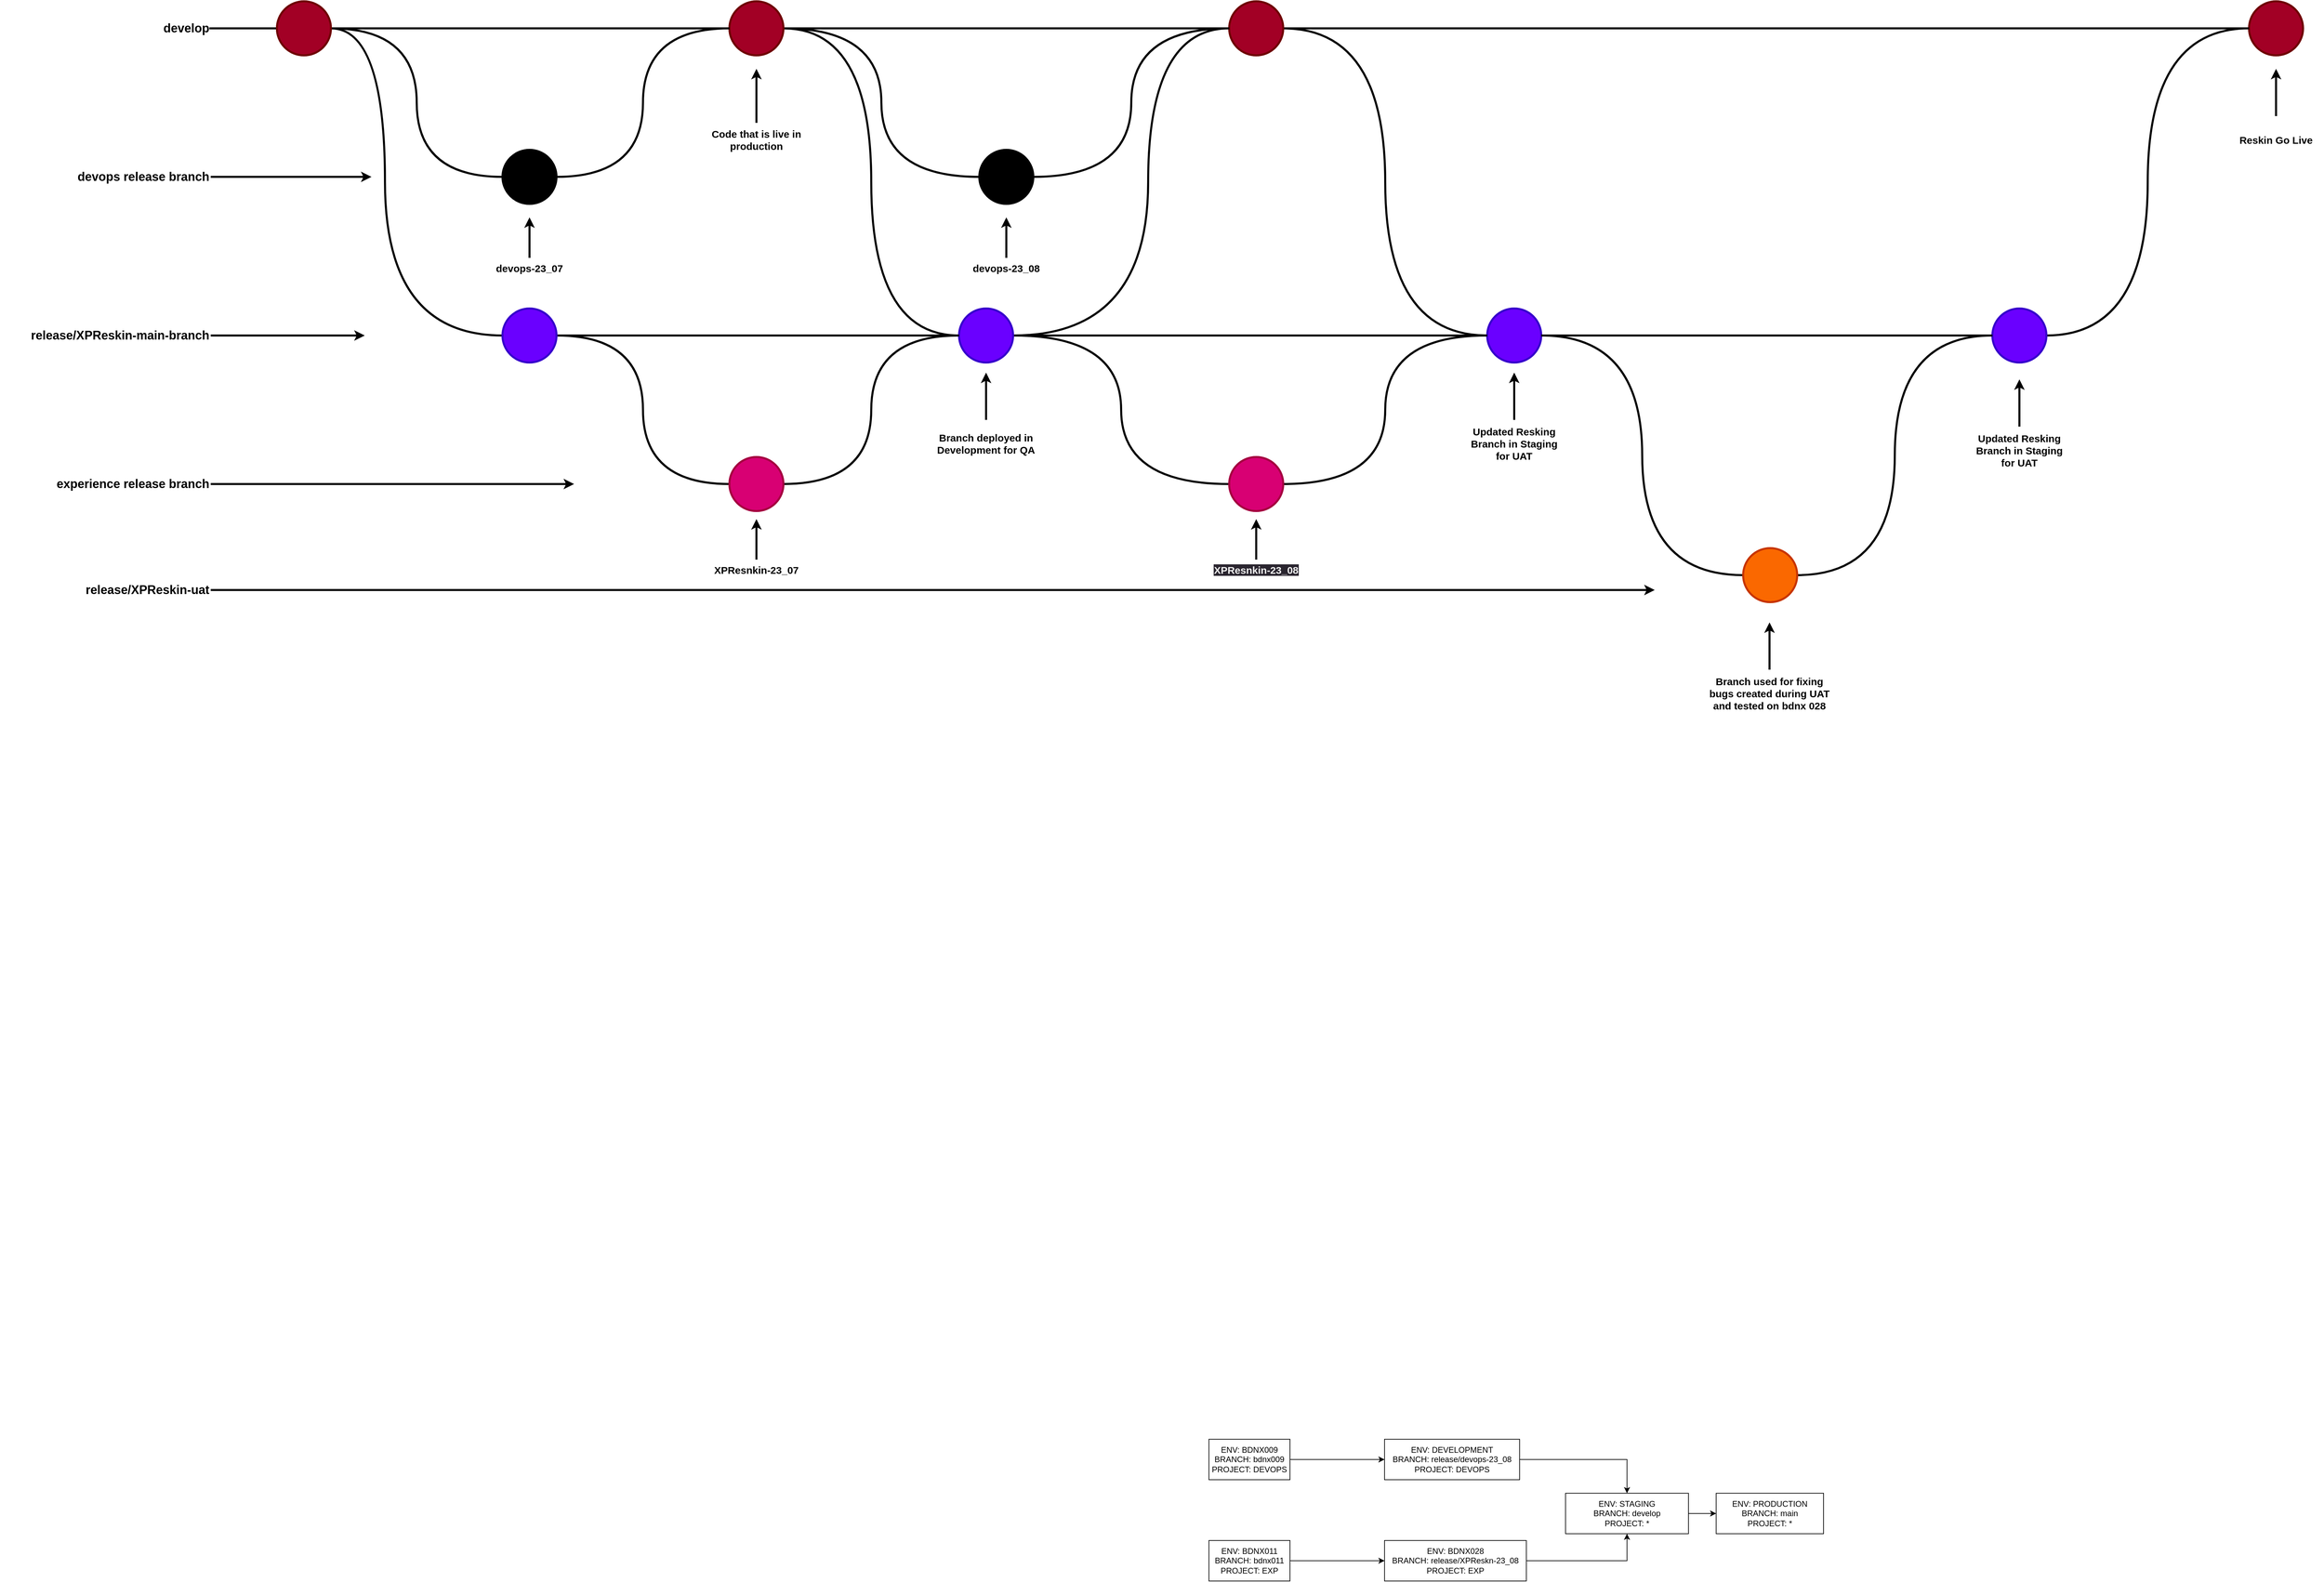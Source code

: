 <mxfile version="21.3.3" type="github">
  <diagram name="Page-1" id="XkX_cjjp-_KfIXsUQLew">
    <mxGraphModel dx="2014" dy="766" grid="1" gridSize="10" guides="1" tooltips="1" connect="1" arrows="1" fold="1" page="1" pageScale="1" pageWidth="827" pageHeight="1169" math="0" shadow="0">
      <root>
        <mxCell id="0" />
        <mxCell id="1" parent="0" />
        <mxCell id="jHTALao59KUQ5XIKS-jL-4" style="edgeStyle=orthogonalEdgeStyle;rounded=0;orthogonalLoop=1;jettySize=auto;html=1;entryX=0;entryY=0.5;entryDx=0;entryDy=0;endArrow=none;endFill=0;curved=1;strokeWidth=3;fontStyle=1;fontSize=15;" parent="1" source="jHTALao59KUQ5XIKS-jL-1" target="jHTALao59KUQ5XIKS-jL-3" edge="1">
          <mxGeometry relative="1" as="geometry" />
        </mxCell>
        <mxCell id="jHTALao59KUQ5XIKS-jL-6" style="edgeStyle=orthogonalEdgeStyle;rounded=0;orthogonalLoop=1;jettySize=auto;html=1;entryX=0;entryY=0.5;entryDx=0;entryDy=0;curved=1;endArrow=none;endFill=0;strokeWidth=3;fontStyle=1;fontSize=15;" parent="1" source="jHTALao59KUQ5XIKS-jL-1" target="jHTALao59KUQ5XIKS-jL-5" edge="1">
          <mxGeometry relative="1" as="geometry" />
        </mxCell>
        <mxCell id="jHTALao59KUQ5XIKS-jL-7" style="edgeStyle=orthogonalEdgeStyle;rounded=0;orthogonalLoop=1;jettySize=auto;html=1;endArrow=none;endFill=0;strokeWidth=3;fontStyle=1;fontSize=15;" parent="1" source="jHTALao59KUQ5XIKS-jL-1" edge="1">
          <mxGeometry relative="1" as="geometry">
            <mxPoint x="-60" y="300" as="targetPoint" />
          </mxGeometry>
        </mxCell>
        <mxCell id="jHTALao59KUQ5XIKS-jL-17" style="edgeStyle=orthogonalEdgeStyle;rounded=0;orthogonalLoop=1;jettySize=auto;html=1;entryX=0;entryY=0.5;entryDx=0;entryDy=0;endArrow=none;endFill=0;curved=1;strokeWidth=3;fontStyle=1;fontSize=15;" parent="1" source="jHTALao59KUQ5XIKS-jL-1" target="jHTALao59KUQ5XIKS-jL-12" edge="1">
          <mxGeometry relative="1" as="geometry">
            <Array as="points">
              <mxPoint x="200" y="300" />
              <mxPoint x="200" y="755" />
            </Array>
          </mxGeometry>
        </mxCell>
        <mxCell id="jHTALao59KUQ5XIKS-jL-1" value="" style="ellipse;whiteSpace=wrap;html=1;aspect=fixed;fillColor=#a20025;fontColor=#ffffff;strokeColor=#6F0000;strokeWidth=3;fontStyle=1;fontSize=15;" parent="1" vertex="1">
          <mxGeometry x="40" y="260" width="80" height="80" as="geometry" />
        </mxCell>
        <mxCell id="jHTALao59KUQ5XIKS-jL-21" style="edgeStyle=orthogonalEdgeStyle;rounded=0;orthogonalLoop=1;jettySize=auto;html=1;entryX=0;entryY=0.5;entryDx=0;entryDy=0;endArrow=none;endFill=0;curved=1;strokeWidth=3;fontStyle=1;fontSize=15;" parent="1" source="jHTALao59KUQ5XIKS-jL-3" target="jHTALao59KUQ5XIKS-jL-19" edge="1">
          <mxGeometry relative="1" as="geometry" />
        </mxCell>
        <mxCell id="jHTALao59KUQ5XIKS-jL-30" style="edgeStyle=orthogonalEdgeStyle;rounded=0;orthogonalLoop=1;jettySize=auto;html=1;entryX=0;entryY=0.5;entryDx=0;entryDy=0;endArrow=none;endFill=0;strokeWidth=3;fontStyle=1;fontSize=15;" parent="1" source="jHTALao59KUQ5XIKS-jL-3" target="jHTALao59KUQ5XIKS-jL-28" edge="1">
          <mxGeometry relative="1" as="geometry" />
        </mxCell>
        <mxCell id="sXQy6IzuUlfNQ7wl0rQI-4" style="edgeStyle=orthogonalEdgeStyle;rounded=0;orthogonalLoop=1;jettySize=auto;html=1;entryX=0;entryY=0.5;entryDx=0;entryDy=0;curved=1;strokeWidth=3;endArrow=none;endFill=0;" parent="1" source="jHTALao59KUQ5XIKS-jL-3" target="sXQy6IzuUlfNQ7wl0rQI-3" edge="1">
          <mxGeometry relative="1" as="geometry" />
        </mxCell>
        <mxCell id="jHTALao59KUQ5XIKS-jL-3" value="" style="ellipse;whiteSpace=wrap;html=1;aspect=fixed;fillColor=#a20025;fontColor=#ffffff;strokeColor=#6F0000;strokeWidth=3;fontStyle=1;fontSize=15;" parent="1" vertex="1">
          <mxGeometry x="710" y="260" width="80" height="80" as="geometry" />
        </mxCell>
        <mxCell id="jHTALao59KUQ5XIKS-jL-9" style="edgeStyle=orthogonalEdgeStyle;rounded=0;orthogonalLoop=1;jettySize=auto;html=1;entryX=0;entryY=0.5;entryDx=0;entryDy=0;endArrow=none;endFill=0;curved=1;strokeWidth=3;fontStyle=1;fontSize=15;" parent="1" source="jHTALao59KUQ5XIKS-jL-5" target="jHTALao59KUQ5XIKS-jL-3" edge="1">
          <mxGeometry relative="1" as="geometry" />
        </mxCell>
        <mxCell id="jHTALao59KUQ5XIKS-jL-5" value="" style="ellipse;whiteSpace=wrap;html=1;aspect=fixed;fillColor=#000000;fillStyle=solid;strokeWidth=3;fontStyle=1;fontSize=15;" parent="1" vertex="1">
          <mxGeometry x="374" y="480" width="80" height="80" as="geometry" />
        </mxCell>
        <mxCell id="jHTALao59KUQ5XIKS-jL-8" value="develop" style="text;strokeColor=none;align=right;fillColor=none;html=1;verticalAlign=middle;whiteSpace=wrap;rounded=0;strokeWidth=3;fontStyle=1;fontSize=18;" parent="1" vertex="1">
          <mxGeometry x="-118" y="285" width="60" height="30" as="geometry" />
        </mxCell>
        <mxCell id="jHTALao59KUQ5XIKS-jL-11" style="edgeStyle=orthogonalEdgeStyle;rounded=0;orthogonalLoop=1;jettySize=auto;html=1;strokeWidth=3;fontStyle=1;fontSize=15;" parent="1" source="jHTALao59KUQ5XIKS-jL-10" edge="1">
          <mxGeometry relative="1" as="geometry">
            <mxPoint x="180" y="520" as="targetPoint" />
          </mxGeometry>
        </mxCell>
        <mxCell id="jHTALao59KUQ5XIKS-jL-10" value="devops release branch" style="text;strokeColor=none;align=right;fillColor=none;html=1;verticalAlign=middle;whiteSpace=wrap;rounded=0;strokeWidth=3;fontStyle=1;fontSize=18;" parent="1" vertex="1">
          <mxGeometry x="-290" y="505" width="232" height="30" as="geometry" />
        </mxCell>
        <mxCell id="jHTALao59KUQ5XIKS-jL-20" style="edgeStyle=orthogonalEdgeStyle;rounded=0;orthogonalLoop=1;jettySize=auto;html=1;endArrow=none;endFill=0;strokeWidth=3;fontStyle=1;fontSize=15;" parent="1" source="jHTALao59KUQ5XIKS-jL-12" target="jHTALao59KUQ5XIKS-jL-19" edge="1">
          <mxGeometry relative="1" as="geometry" />
        </mxCell>
        <mxCell id="jHTALao59KUQ5XIKS-jL-24" style="edgeStyle=orthogonalEdgeStyle;rounded=0;orthogonalLoop=1;jettySize=auto;html=1;entryX=0;entryY=0.5;entryDx=0;entryDy=0;curved=1;endArrow=none;endFill=0;strokeWidth=3;fontStyle=1;fontSize=15;" parent="1" source="jHTALao59KUQ5XIKS-jL-12" target="jHTALao59KUQ5XIKS-jL-23" edge="1">
          <mxGeometry relative="1" as="geometry" />
        </mxCell>
        <mxCell id="jHTALao59KUQ5XIKS-jL-12" value="" style="ellipse;whiteSpace=wrap;html=1;aspect=fixed;fillColor=#6a00ff;fontColor=#ffffff;strokeColor=#3700CC;strokeWidth=3;fontStyle=1;fontSize=15;" parent="1" vertex="1">
          <mxGeometry x="374" y="715" width="80" height="80" as="geometry" />
        </mxCell>
        <mxCell id="jHTALao59KUQ5XIKS-jL-25" style="edgeStyle=orthogonalEdgeStyle;rounded=0;orthogonalLoop=1;jettySize=auto;html=1;strokeWidth=3;fontStyle=1;fontSize=15;" parent="1" source="jHTALao59KUQ5XIKS-jL-14" edge="1">
          <mxGeometry relative="1" as="geometry">
            <mxPoint x="480.0" y="975" as="targetPoint" />
          </mxGeometry>
        </mxCell>
        <mxCell id="jHTALao59KUQ5XIKS-jL-14" value="experience release branch" style="text;strokeColor=none;align=right;fillColor=none;html=1;verticalAlign=middle;whiteSpace=wrap;rounded=0;strokeWidth=3;fontStyle=1;fontSize=18;" parent="1" vertex="1">
          <mxGeometry x="-330" y="960" width="272" height="30" as="geometry" />
        </mxCell>
        <mxCell id="jHTALao59KUQ5XIKS-jL-16" style="edgeStyle=orthogonalEdgeStyle;rounded=0;orthogonalLoop=1;jettySize=auto;html=1;strokeWidth=3;fontStyle=1;fontSize=15;" parent="1" source="jHTALao59KUQ5XIKS-jL-15" edge="1">
          <mxGeometry relative="1" as="geometry">
            <mxPoint x="170" y="755" as="targetPoint" />
          </mxGeometry>
        </mxCell>
        <mxCell id="jHTALao59KUQ5XIKS-jL-15" value="release/XPReskin-main-branch" style="text;strokeColor=none;align=right;fillColor=none;html=1;verticalAlign=middle;whiteSpace=wrap;rounded=0;strokeWidth=3;fontStyle=1;fontSize=18;" parent="1" vertex="1">
          <mxGeometry x="-370" y="740" width="312" height="30" as="geometry" />
        </mxCell>
        <mxCell id="jHTALao59KUQ5XIKS-jL-29" style="edgeStyle=orthogonalEdgeStyle;rounded=0;orthogonalLoop=1;jettySize=auto;html=1;entryX=0;entryY=0.5;entryDx=0;entryDy=0;curved=1;endArrow=none;endFill=0;strokeWidth=3;fontStyle=1;fontSize=15;" parent="1" source="jHTALao59KUQ5XIKS-jL-19" target="jHTALao59KUQ5XIKS-jL-28" edge="1">
          <mxGeometry relative="1" as="geometry">
            <Array as="points">
              <mxPoint x="1330" y="755" />
              <mxPoint x="1330" y="300" />
            </Array>
          </mxGeometry>
        </mxCell>
        <mxCell id="sXQy6IzuUlfNQ7wl0rQI-10" style="edgeStyle=orthogonalEdgeStyle;rounded=0;orthogonalLoop=1;jettySize=auto;html=1;strokeWidth=3;endArrow=none;endFill=0;" parent="1" source="jHTALao59KUQ5XIKS-jL-19" target="sXQy6IzuUlfNQ7wl0rQI-8" edge="1">
          <mxGeometry relative="1" as="geometry" />
        </mxCell>
        <mxCell id="_Dme8mbYE3iRl1NWs0T7-2" style="edgeStyle=orthogonalEdgeStyle;rounded=0;orthogonalLoop=1;jettySize=auto;html=1;entryX=0;entryY=0.5;entryDx=0;entryDy=0;curved=1;endArrow=none;endFill=0;strokeWidth=3;" edge="1" parent="1" source="jHTALao59KUQ5XIKS-jL-19" target="_Dme8mbYE3iRl1NWs0T7-1">
          <mxGeometry relative="1" as="geometry" />
        </mxCell>
        <mxCell id="jHTALao59KUQ5XIKS-jL-19" value="" style="ellipse;whiteSpace=wrap;html=1;aspect=fixed;fillColor=#6a00ff;fontColor=#ffffff;strokeColor=#3700CC;strokeWidth=3;fontStyle=1;fontSize=15;" parent="1" vertex="1">
          <mxGeometry x="1050" y="715" width="80" height="80" as="geometry" />
        </mxCell>
        <mxCell id="jHTALao59KUQ5XIKS-jL-27" style="edgeStyle=orthogonalEdgeStyle;rounded=0;orthogonalLoop=1;jettySize=auto;html=1;entryX=0;entryY=0.5;entryDx=0;entryDy=0;curved=1;endArrow=none;endFill=0;strokeWidth=3;fontStyle=1;fontSize=15;" parent="1" source="jHTALao59KUQ5XIKS-jL-23" target="jHTALao59KUQ5XIKS-jL-19" edge="1">
          <mxGeometry relative="1" as="geometry" />
        </mxCell>
        <mxCell id="jHTALao59KUQ5XIKS-jL-23" value="" style="ellipse;whiteSpace=wrap;html=1;aspect=fixed;fillColor=#d80073;fontColor=#ffffff;strokeColor=#A50040;strokeWidth=3;fontStyle=1;fontSize=15;" parent="1" vertex="1">
          <mxGeometry x="710" y="935" width="80" height="80" as="geometry" />
        </mxCell>
        <mxCell id="sXQy6IzuUlfNQ7wl0rQI-9" style="edgeStyle=orthogonalEdgeStyle;rounded=0;orthogonalLoop=1;jettySize=auto;html=1;entryX=0;entryY=0.5;entryDx=0;entryDy=0;curved=1;strokeWidth=3;endArrow=none;endFill=0;" parent="1" source="jHTALao59KUQ5XIKS-jL-28" target="sXQy6IzuUlfNQ7wl0rQI-8" edge="1">
          <mxGeometry relative="1" as="geometry" />
        </mxCell>
        <mxCell id="sXQy6IzuUlfNQ7wl0rQI-14" style="edgeStyle=orthogonalEdgeStyle;rounded=0;orthogonalLoop=1;jettySize=auto;html=1;endArrow=none;endFill=0;strokeWidth=3;" parent="1" source="jHTALao59KUQ5XIKS-jL-28" target="sXQy6IzuUlfNQ7wl0rQI-13" edge="1">
          <mxGeometry relative="1" as="geometry" />
        </mxCell>
        <mxCell id="jHTALao59KUQ5XIKS-jL-28" value="" style="ellipse;whiteSpace=wrap;html=1;aspect=fixed;fillColor=#a20025;fontColor=#ffffff;strokeColor=#6F0000;strokeWidth=3;fontStyle=1;fontSize=15;" parent="1" vertex="1">
          <mxGeometry x="1450" y="260" width="80" height="80" as="geometry" />
        </mxCell>
        <mxCell id="jHTALao59KUQ5XIKS-jL-34" style="edgeStyle=orthogonalEdgeStyle;rounded=0;orthogonalLoop=1;jettySize=auto;html=1;strokeWidth=3;fontStyle=1;fontSize=15;" parent="1" edge="1">
          <mxGeometry relative="1" as="geometry">
            <mxPoint x="1090" y="810" as="targetPoint" />
            <mxPoint x="1090" y="880" as="sourcePoint" />
          </mxGeometry>
        </mxCell>
        <mxCell id="jHTALao59KUQ5XIKS-jL-33" value="Branch deployed in Development for QA" style="text;html=1;strokeColor=none;fillColor=none;align=center;verticalAlign=middle;whiteSpace=wrap;rounded=0;strokeWidth=3;fontStyle=1;fontSize=15;" parent="1" vertex="1">
          <mxGeometry x="1005" y="900" width="170" height="30" as="geometry" />
        </mxCell>
        <mxCell id="jHTALao59KUQ5XIKS-jL-39" style="edgeStyle=orthogonalEdgeStyle;rounded=0;orthogonalLoop=1;jettySize=auto;html=1;strokeWidth=3;fontStyle=1;fontSize=15;" parent="1" edge="1">
          <mxGeometry relative="1" as="geometry">
            <mxPoint x="750" y="360" as="targetPoint" />
            <mxPoint x="750" y="440" as="sourcePoint" />
          </mxGeometry>
        </mxCell>
        <mxCell id="jHTALao59KUQ5XIKS-jL-40" value="Code that is live in production" style="text;html=1;strokeColor=none;fillColor=none;align=center;verticalAlign=middle;whiteSpace=wrap;rounded=0;strokeWidth=3;fontStyle=1;fontSize=15;" parent="1" vertex="1">
          <mxGeometry x="680" y="450" width="140" height="30" as="geometry" />
        </mxCell>
        <mxCell id="sXQy6IzuUlfNQ7wl0rQI-2" style="edgeStyle=orthogonalEdgeStyle;rounded=0;orthogonalLoop=1;jettySize=auto;html=1;strokeWidth=3;" parent="1" source="sXQy6IzuUlfNQ7wl0rQI-1" edge="1">
          <mxGeometry relative="1" as="geometry">
            <mxPoint x="414.0" y="580.0" as="targetPoint" />
          </mxGeometry>
        </mxCell>
        <mxCell id="sXQy6IzuUlfNQ7wl0rQI-1" value="devops-23_07" style="text;html=1;strokeColor=none;fillColor=none;align=center;verticalAlign=middle;whiteSpace=wrap;rounded=0;strokeWidth=3;fontStyle=1;fontSize=15;" parent="1" vertex="1">
          <mxGeometry x="344" y="640" width="140" height="30" as="geometry" />
        </mxCell>
        <mxCell id="sXQy6IzuUlfNQ7wl0rQI-7" style="edgeStyle=orthogonalEdgeStyle;rounded=0;orthogonalLoop=1;jettySize=auto;html=1;entryX=0;entryY=0.5;entryDx=0;entryDy=0;curved=1;strokeWidth=3;endArrow=none;endFill=0;" parent="1" source="sXQy6IzuUlfNQ7wl0rQI-3" target="jHTALao59KUQ5XIKS-jL-28" edge="1">
          <mxGeometry relative="1" as="geometry" />
        </mxCell>
        <mxCell id="sXQy6IzuUlfNQ7wl0rQI-3" value="" style="ellipse;whiteSpace=wrap;html=1;aspect=fixed;fillColor=#000000;fillStyle=solid;strokeWidth=3;fontStyle=1;fontSize=15;" parent="1" vertex="1">
          <mxGeometry x="1080" y="480" width="80" height="80" as="geometry" />
        </mxCell>
        <mxCell id="sXQy6IzuUlfNQ7wl0rQI-5" style="edgeStyle=orthogonalEdgeStyle;rounded=0;orthogonalLoop=1;jettySize=auto;html=1;strokeWidth=3;" parent="1" source="sXQy6IzuUlfNQ7wl0rQI-6" edge="1">
          <mxGeometry relative="1" as="geometry">
            <mxPoint x="1120.0" y="580.0" as="targetPoint" />
          </mxGeometry>
        </mxCell>
        <mxCell id="sXQy6IzuUlfNQ7wl0rQI-6" value="devops-23_08" style="text;html=1;strokeColor=none;fillColor=none;align=center;verticalAlign=middle;whiteSpace=wrap;rounded=0;strokeWidth=3;fontStyle=1;fontSize=15;" parent="1" vertex="1">
          <mxGeometry x="1050" y="640" width="140" height="30" as="geometry" />
        </mxCell>
        <mxCell id="_Dme8mbYE3iRl1NWs0T7-4" style="edgeStyle=orthogonalEdgeStyle;rounded=0;orthogonalLoop=1;jettySize=auto;html=1;entryX=0;entryY=0.5;entryDx=0;entryDy=0;curved=1;strokeWidth=3;endArrow=none;endFill=0;" edge="1" parent="1" source="sXQy6IzuUlfNQ7wl0rQI-8" target="sXQy6IzuUlfNQ7wl0rQI-15">
          <mxGeometry relative="1" as="geometry" />
        </mxCell>
        <mxCell id="sXQy6IzuUlfNQ7wl0rQI-8" value="" style="ellipse;whiteSpace=wrap;html=1;aspect=fixed;fillColor=#6a00ff;fontColor=#ffffff;strokeColor=#3700CC;strokeWidth=3;fontStyle=1;fontSize=15;" parent="1" vertex="1">
          <mxGeometry x="1832" y="715" width="80" height="80" as="geometry" />
        </mxCell>
        <mxCell id="sXQy6IzuUlfNQ7wl0rQI-11" style="edgeStyle=orthogonalEdgeStyle;rounded=0;orthogonalLoop=1;jettySize=auto;html=1;strokeWidth=3;fontStyle=1;fontSize=15;" parent="1" edge="1">
          <mxGeometry relative="1" as="geometry">
            <mxPoint x="2620" y="820" as="targetPoint" />
            <mxPoint x="2620" y="890" as="sourcePoint" />
            <Array as="points">
              <mxPoint x="2620" y="840" />
              <mxPoint x="2620" y="840" />
            </Array>
          </mxGeometry>
        </mxCell>
        <mxCell id="sXQy6IzuUlfNQ7wl0rQI-12" value="Updated Resking Branch in Staging for UAT" style="text;html=1;strokeColor=none;fillColor=none;align=center;verticalAlign=middle;whiteSpace=wrap;rounded=0;strokeWidth=3;fontStyle=1;fontSize=15;" parent="1" vertex="1">
          <mxGeometry x="2550" y="910" width="140" height="30" as="geometry" />
        </mxCell>
        <mxCell id="sXQy6IzuUlfNQ7wl0rQI-13" value="" style="ellipse;whiteSpace=wrap;html=1;aspect=fixed;fillColor=#a20025;fontColor=#ffffff;strokeColor=#6F0000;strokeWidth=3;fontStyle=1;fontSize=15;" parent="1" vertex="1">
          <mxGeometry x="2960" y="260" width="80" height="80" as="geometry" />
        </mxCell>
        <mxCell id="_Dme8mbYE3iRl1NWs0T7-8" style="edgeStyle=orthogonalEdgeStyle;rounded=0;orthogonalLoop=1;jettySize=auto;html=1;entryX=0;entryY=0.5;entryDx=0;entryDy=0;curved=1;endArrow=none;endFill=0;strokeWidth=3;" edge="1" parent="1" source="sXQy6IzuUlfNQ7wl0rQI-15" target="_Dme8mbYE3iRl1NWs0T7-6">
          <mxGeometry relative="1" as="geometry" />
        </mxCell>
        <mxCell id="sXQy6IzuUlfNQ7wl0rQI-15" value="" style="ellipse;whiteSpace=wrap;html=1;aspect=fixed;fillColor=#fa6800;fontColor=#000000;strokeColor=#C73500;strokeWidth=3;fontStyle=1;fontSize=15;" parent="1" vertex="1">
          <mxGeometry x="2211" y="1070" width="80" height="80" as="geometry" />
        </mxCell>
        <mxCell id="sXQy6IzuUlfNQ7wl0rQI-16" style="edgeStyle=orthogonalEdgeStyle;rounded=0;orthogonalLoop=1;jettySize=auto;html=1;strokeWidth=3;fontStyle=1;fontSize=15;" parent="1" source="sXQy6IzuUlfNQ7wl0rQI-17" edge="1">
          <mxGeometry relative="1" as="geometry">
            <mxPoint x="2080" y="1132" as="targetPoint" />
          </mxGeometry>
        </mxCell>
        <mxCell id="sXQy6IzuUlfNQ7wl0rQI-17" value="release/XPReskin-uat" style="text;strokeColor=none;align=right;fillColor=none;html=1;verticalAlign=middle;whiteSpace=wrap;rounded=0;strokeWidth=3;fontStyle=1;fontSize=18;" parent="1" vertex="1">
          <mxGeometry x="-340" y="1117" width="282" height="30" as="geometry" />
        </mxCell>
        <mxCell id="sXQy6IzuUlfNQ7wl0rQI-20" style="edgeStyle=orthogonalEdgeStyle;rounded=0;orthogonalLoop=1;jettySize=auto;html=1;strokeWidth=3;fontStyle=1;fontSize=15;" parent="1" edge="1">
          <mxGeometry relative="1" as="geometry">
            <mxPoint x="2250" y="1180" as="targetPoint" />
            <mxPoint x="2250" y="1250" as="sourcePoint" />
          </mxGeometry>
        </mxCell>
        <mxCell id="sXQy6IzuUlfNQ7wl0rQI-21" value="Branch used for fixing bugs created during UAT and tested on bdnx 028" style="text;html=1;strokeColor=none;fillColor=none;align=center;verticalAlign=middle;whiteSpace=wrap;rounded=0;strokeWidth=3;fontStyle=1;fontSize=15;" parent="1" vertex="1">
          <mxGeometry x="2150" y="1270" width="200" height="30" as="geometry" />
        </mxCell>
        <mxCell id="sXQy6IzuUlfNQ7wl0rQI-23" style="edgeStyle=orthogonalEdgeStyle;rounded=0;orthogonalLoop=1;jettySize=auto;html=1;strokeWidth=3;fontStyle=1;fontSize=15;" parent="1" edge="1">
          <mxGeometry relative="1" as="geometry">
            <mxPoint x="3000" y="360" as="targetPoint" />
            <mxPoint x="3000" y="430" as="sourcePoint" />
          </mxGeometry>
        </mxCell>
        <mxCell id="sXQy6IzuUlfNQ7wl0rQI-24" value="Reskin Go Live" style="text;html=1;strokeColor=none;fillColor=none;align=center;verticalAlign=middle;whiteSpace=wrap;rounded=0;strokeWidth=3;fontStyle=1;fontSize=15;" parent="1" vertex="1">
          <mxGeometry x="2930" y="450" width="140" height="30" as="geometry" />
        </mxCell>
        <mxCell id="_Dme8mbYE3iRl1NWs0T7-3" style="edgeStyle=orthogonalEdgeStyle;rounded=0;orthogonalLoop=1;jettySize=auto;html=1;entryX=0;entryY=0.5;entryDx=0;entryDy=0;curved=1;strokeWidth=3;endArrow=none;endFill=0;" edge="1" parent="1" source="_Dme8mbYE3iRl1NWs0T7-1" target="sXQy6IzuUlfNQ7wl0rQI-8">
          <mxGeometry relative="1" as="geometry" />
        </mxCell>
        <mxCell id="_Dme8mbYE3iRl1NWs0T7-1" value="" style="ellipse;whiteSpace=wrap;html=1;aspect=fixed;fillColor=#d80073;fontColor=#ffffff;strokeColor=#A50040;strokeWidth=3;fontStyle=1;fontSize=15;" vertex="1" parent="1">
          <mxGeometry x="1450" y="935" width="80" height="80" as="geometry" />
        </mxCell>
        <mxCell id="_Dme8mbYE3iRl1NWs0T7-11" style="edgeStyle=orthogonalEdgeStyle;rounded=0;orthogonalLoop=1;jettySize=auto;html=1;entryX=0;entryY=0.5;entryDx=0;entryDy=0;curved=1;strokeWidth=3;endArrow=none;endFill=0;" edge="1" parent="1" source="_Dme8mbYE3iRl1NWs0T7-6" target="sXQy6IzuUlfNQ7wl0rQI-13">
          <mxGeometry relative="1" as="geometry" />
        </mxCell>
        <mxCell id="_Dme8mbYE3iRl1NWs0T7-6" value="" style="ellipse;whiteSpace=wrap;html=1;aspect=fixed;fillColor=#6a00ff;fontColor=#ffffff;strokeColor=#3700CC;strokeWidth=3;fontStyle=1;fontSize=15;" vertex="1" parent="1">
          <mxGeometry x="2580" y="715" width="80" height="80" as="geometry" />
        </mxCell>
        <mxCell id="_Dme8mbYE3iRl1NWs0T7-7" style="edgeStyle=orthogonalEdgeStyle;rounded=0;orthogonalLoop=1;jettySize=auto;html=1;strokeWidth=3;endArrow=none;endFill=0;exitX=1;exitY=0.5;exitDx=0;exitDy=0;" edge="1" parent="1" source="sXQy6IzuUlfNQ7wl0rQI-8" target="_Dme8mbYE3iRl1NWs0T7-6">
          <mxGeometry relative="1" as="geometry">
            <mxPoint x="1920" y="754.09" as="sourcePoint" />
            <mxPoint x="2622" y="754.09" as="targetPoint" />
          </mxGeometry>
        </mxCell>
        <mxCell id="_Dme8mbYE3iRl1NWs0T7-9" style="edgeStyle=orthogonalEdgeStyle;rounded=0;orthogonalLoop=1;jettySize=auto;html=1;strokeWidth=3;fontStyle=1;fontSize=15;" edge="1" parent="1">
          <mxGeometry relative="1" as="geometry">
            <mxPoint x="1872" y="810" as="targetPoint" />
            <mxPoint x="1872" y="880" as="sourcePoint" />
            <Array as="points">
              <mxPoint x="1872" y="830" />
              <mxPoint x="1872" y="830" />
            </Array>
          </mxGeometry>
        </mxCell>
        <mxCell id="_Dme8mbYE3iRl1NWs0T7-10" value="Updated Resking Branch in Staging for UAT" style="text;html=1;strokeColor=none;fillColor=none;align=center;verticalAlign=middle;whiteSpace=wrap;rounded=0;strokeWidth=3;fontStyle=1;fontSize=15;" vertex="1" parent="1">
          <mxGeometry x="1802" y="900" width="140" height="30" as="geometry" />
        </mxCell>
        <mxCell id="_Dme8mbYE3iRl1NWs0T7-16" style="edgeStyle=orthogonalEdgeStyle;rounded=0;orthogonalLoop=1;jettySize=auto;html=1;strokeWidth=3;" edge="1" parent="1" source="_Dme8mbYE3iRl1NWs0T7-17">
          <mxGeometry relative="1" as="geometry">
            <mxPoint x="750.0" y="1027.0" as="targetPoint" />
          </mxGeometry>
        </mxCell>
        <mxCell id="_Dme8mbYE3iRl1NWs0T7-17" value="XPResnkin-23_07" style="text;html=1;strokeColor=none;fillColor=none;align=center;verticalAlign=middle;whiteSpace=wrap;rounded=0;strokeWidth=3;fontStyle=1;fontSize=15;" vertex="1" parent="1">
          <mxGeometry x="680" y="1087" width="140" height="30" as="geometry" />
        </mxCell>
        <mxCell id="_Dme8mbYE3iRl1NWs0T7-18" style="edgeStyle=orthogonalEdgeStyle;rounded=0;orthogonalLoop=1;jettySize=auto;html=1;strokeWidth=3;" edge="1" parent="1" source="_Dme8mbYE3iRl1NWs0T7-19">
          <mxGeometry relative="1" as="geometry">
            <mxPoint x="1490.0" y="1027.0" as="targetPoint" />
          </mxGeometry>
        </mxCell>
        <mxCell id="_Dme8mbYE3iRl1NWs0T7-19" value="&lt;span style=&quot;color: rgb(240, 240, 240); font-family: Helvetica; font-size: 15px; font-style: normal; font-variant-ligatures: normal; font-variant-caps: normal; font-weight: 700; letter-spacing: normal; orphans: 2; text-align: center; text-indent: 0px; text-transform: none; widows: 2; word-spacing: 0px; -webkit-text-stroke-width: 0px; background-color: rgb(42, 37, 47); text-decoration-thickness: initial; text-decoration-style: initial; text-decoration-color: initial; float: none; display: inline !important;&quot;&gt;XPResnkin-23_08&lt;/span&gt;" style="text;html=1;strokeColor=none;fillColor=none;align=center;verticalAlign=middle;whiteSpace=wrap;rounded=0;strokeWidth=3;fontStyle=1;fontSize=15;" vertex="1" parent="1">
          <mxGeometry x="1420" y="1087" width="140" height="30" as="geometry" />
        </mxCell>
        <mxCell id="_Dme8mbYE3iRl1NWs0T7-36" style="edgeStyle=orthogonalEdgeStyle;rounded=0;orthogonalLoop=1;jettySize=auto;html=1;entryX=0;entryY=0.5;entryDx=0;entryDy=0;" edge="1" parent="1" source="_Dme8mbYE3iRl1NWs0T7-20" target="_Dme8mbYE3iRl1NWs0T7-22">
          <mxGeometry relative="1" as="geometry" />
        </mxCell>
        <mxCell id="_Dme8mbYE3iRl1NWs0T7-20" value="ENV: BDNX011&lt;br&gt;BRANCH: bdnx011&lt;br&gt;PROJECT: EXP" style="rounded=0;whiteSpace=wrap;html=1;" vertex="1" parent="1">
          <mxGeometry x="1420" y="2540" width="120" height="60" as="geometry" />
        </mxCell>
        <mxCell id="_Dme8mbYE3iRl1NWs0T7-35" style="edgeStyle=orthogonalEdgeStyle;rounded=0;orthogonalLoop=1;jettySize=auto;html=1;" edge="1" parent="1" source="_Dme8mbYE3iRl1NWs0T7-21" target="_Dme8mbYE3iRl1NWs0T7-28">
          <mxGeometry relative="1" as="geometry" />
        </mxCell>
        <mxCell id="_Dme8mbYE3iRl1NWs0T7-21" value="ENV: BDNX009&lt;br&gt;BRANCH: bdnx009&lt;br&gt;PROJECT: DEVOPS" style="rounded=0;whiteSpace=wrap;html=1;" vertex="1" parent="1">
          <mxGeometry x="1420" y="2390" width="120" height="60" as="geometry" />
        </mxCell>
        <mxCell id="_Dme8mbYE3iRl1NWs0T7-32" style="edgeStyle=orthogonalEdgeStyle;rounded=0;orthogonalLoop=1;jettySize=auto;html=1;entryX=0.5;entryY=1;entryDx=0;entryDy=0;" edge="1" parent="1" source="_Dme8mbYE3iRl1NWs0T7-22" target="_Dme8mbYE3iRl1NWs0T7-23">
          <mxGeometry relative="1" as="geometry" />
        </mxCell>
        <mxCell id="_Dme8mbYE3iRl1NWs0T7-22" value="ENV: BDNX028&lt;br&gt;BRANCH: release/XPReskn-23_08&lt;br&gt;PROJECT: EXP" style="rounded=0;whiteSpace=wrap;html=1;" vertex="1" parent="1">
          <mxGeometry x="1680" y="2540" width="210" height="60" as="geometry" />
        </mxCell>
        <mxCell id="_Dme8mbYE3iRl1NWs0T7-33" style="edgeStyle=orthogonalEdgeStyle;rounded=0;orthogonalLoop=1;jettySize=auto;html=1;entryX=0;entryY=0.5;entryDx=0;entryDy=0;" edge="1" parent="1" source="_Dme8mbYE3iRl1NWs0T7-23" target="_Dme8mbYE3iRl1NWs0T7-30">
          <mxGeometry relative="1" as="geometry" />
        </mxCell>
        <mxCell id="_Dme8mbYE3iRl1NWs0T7-23" value="ENV: STAGING&lt;br&gt;BRANCH: develop&lt;br&gt;PROJECT: *" style="rounded=0;whiteSpace=wrap;html=1;" vertex="1" parent="1">
          <mxGeometry x="1948" y="2470" width="182" height="60" as="geometry" />
        </mxCell>
        <mxCell id="_Dme8mbYE3iRl1NWs0T7-31" style="edgeStyle=orthogonalEdgeStyle;rounded=0;orthogonalLoop=1;jettySize=auto;html=1;entryX=0.5;entryY=0;entryDx=0;entryDy=0;" edge="1" parent="1" source="_Dme8mbYE3iRl1NWs0T7-28" target="_Dme8mbYE3iRl1NWs0T7-23">
          <mxGeometry relative="1" as="geometry" />
        </mxCell>
        <mxCell id="_Dme8mbYE3iRl1NWs0T7-28" value="ENV: DEVELOPMENT&lt;br&gt;BRANCH: release/devops-23_08&lt;br&gt;PROJECT: DEVOPS" style="rounded=0;whiteSpace=wrap;html=1;" vertex="1" parent="1">
          <mxGeometry x="1680" y="2390" width="200" height="60" as="geometry" />
        </mxCell>
        <mxCell id="_Dme8mbYE3iRl1NWs0T7-30" value="ENV: PRODUCTION&lt;br&gt;BRANCH: main&lt;br&gt;PROJECT: *" style="rounded=0;whiteSpace=wrap;html=1;" vertex="1" parent="1">
          <mxGeometry x="2171" y="2470" width="159" height="60" as="geometry" />
        </mxCell>
      </root>
    </mxGraphModel>
  </diagram>
</mxfile>
